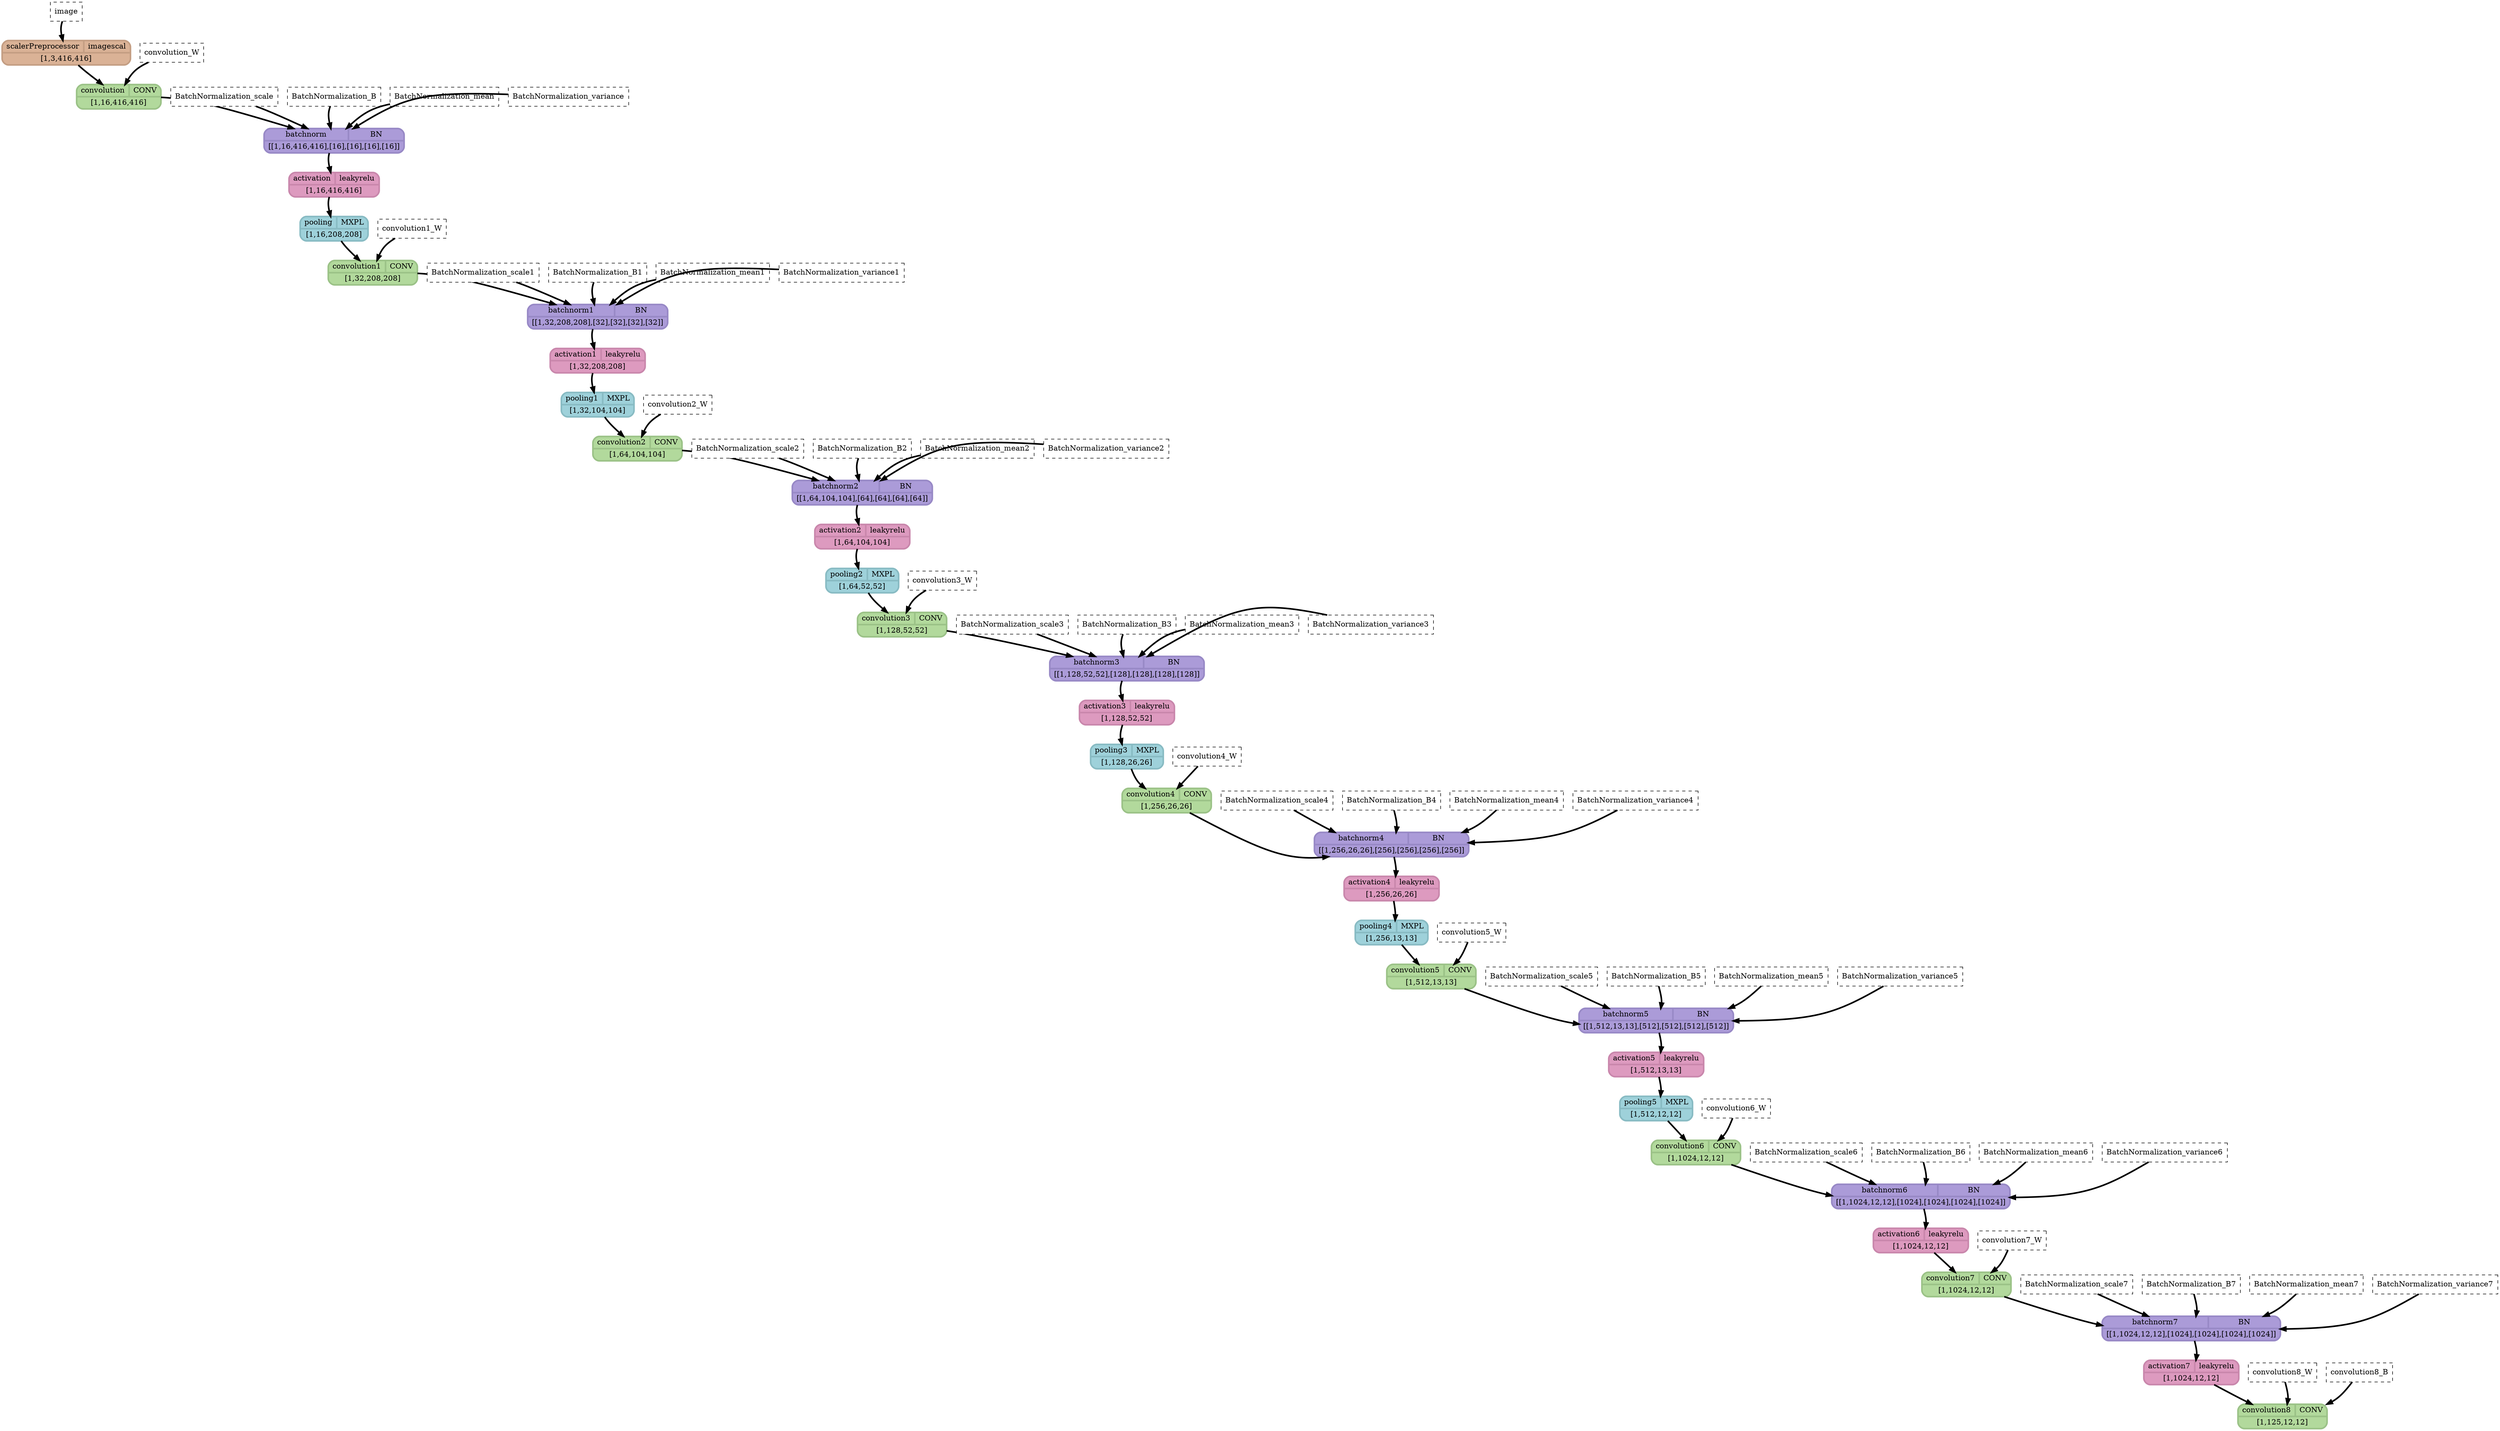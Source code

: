strict digraph {
  graph [
    rankdir="TB"
    overlap=prism
    overlap_shrink=true
    splines=curved
  ];
  node [
    shape=Mrecord
  ];
  edge [
    penwidth=3
  ];

  // Node definitions.
  "image" [
    id=0
    name="image"
    type=constant_input
    label="image"
    inputs=""
    outputs=""
    shape=box
    style="filled,dashed"
    fillcolor="white"
  ];
  "image2" [
    id=1
    name="image2"
    type=ImageScaler
    label="{ {scalerPreprocessor  | imagescal} | [1,3,416,416] }"
    inputs="image"
    outputs="image2"
    penwidth=3
    style=filled
    color="#c49e83"
    fontcolor="#000000"
    fillcolor="#dab296"
  ];
  "convolution_W" [
    id=2
    name="convolution_W"
    type=constant_input
    label="convolution_W"
    inputs=""
    outputs=""
    shape=box
    style="filled,dashed"
    fillcolor="white"
  ];
  "convolution2d_1_output" [
    id=3
    name="convolution2d_1_output"
    type=Conv
    label="{ {convolution  | CONV} | [1,16,416,416] }"
    inputs="image2;convolution_W"
    outputs="convolution2d_1_output"
    penwidth=3
    style=filled
    color="#9bc287"
    fontcolor="#000000"
    fillcolor="#b2d99c"
  ];
  "BatchNormalization_scale" [
    id=4
    name="BatchNormalization_scale"
    type=constant_input
    label="BatchNormalization_scale"
    inputs=""
    outputs=""
    shape=box
    style="filled,dashed"
    fillcolor="white"
  ];
  "BatchNormalization_B" [
    id=5
    name="BatchNormalization_B"
    type=constant_input
    label="BatchNormalization_B"
    inputs=""
    outputs=""
    shape=box
    style="filled,dashed"
    fillcolor="white"
  ];
  "BatchNormalization_mean" [
    id=6
    name="BatchNormalization_mean"
    type=constant_input
    label="BatchNormalization_mean"
    inputs=""
    outputs=""
    shape=box
    style="filled,dashed"
    fillcolor="white"
  ];
  "BatchNormalization_variance" [
    id=7
    name="BatchNormalization_variance"
    type=constant_input
    label="BatchNormalization_variance"
    inputs=""
    outputs=""
    shape=box
    style="filled,dashed"
    fillcolor="white"
  ];
  "batchnormalization_1_output" [
    id=8
    name="batchnormalization_1_output"
    type=BatchNormalization
    label="{ {batchnorm  | BN} | [[1,16,416,416],[16],[16],[16],[16]] }"
    inputs="convolution2d_1_output;BatchNormalization_scale;BatchNormalization_B;BatchNormalization_mean;BatchNormalization_variance"
    outputs="batchnormalization_1_output"
    penwidth=3
    style=filled
    color="#9889c6"
    fontcolor="#000000"
    fillcolor="#ab9bd8"
  ];
  "leakyrelu_1_output" [
    id=9
    name="leakyrelu_1_output"
    type=LeakyRelu
    label="{ {activation  | leakyrelu} | [1,16,416,416] }"
    inputs="batchnormalization_1_output"
    outputs="leakyrelu_1_output"
    penwidth=3
    style=filled
    color="#c987ac"
    fontcolor="#000000"
    fillcolor="#dd9abf"
  ];
  "maxpooling2d_1_output" [
    id=10
    name="maxpooling2d_1_output"
    type=MaxPool
    label="{ {pooling  | MXPL} | [1,16,208,208] }"
    inputs="leakyrelu_1_output"
    outputs="maxpooling2d_1_output"
    penwidth=3
    style=filled
    color="#88bbc3"
    fontcolor="#000000"
    fillcolor="#9ed1da"
  ];
  "convolution1_W" [
    id=11
    name="convolution1_W"
    type=constant_input
    label="convolution1_W"
    inputs=""
    outputs=""
    shape=box
    style="filled,dashed"
    fillcolor="white"
  ];
  "convolution2d_2_output" [
    id=12
    name="convolution2d_2_output"
    type=Conv
    label="{ {convolution1  | CONV} | [1,32,208,208] }"
    inputs="maxpooling2d_1_output;convolution1_W"
    outputs="convolution2d_2_output"
    penwidth=3
    style=filled
    color="#9bc287"
    fontcolor="#000000"
    fillcolor="#b2d99c"
  ];
  "BatchNormalization_scale1" [
    id=13
    name="BatchNormalization_scale1"
    type=constant_input
    label="BatchNormalization_scale1"
    inputs=""
    outputs=""
    shape=box
    style="filled,dashed"
    fillcolor="white"
  ];
  "BatchNormalization_B1" [
    id=14
    name="BatchNormalization_B1"
    type=constant_input
    label="BatchNormalization_B1"
    inputs=""
    outputs=""
    shape=box
    style="filled,dashed"
    fillcolor="white"
  ];
  "BatchNormalization_mean1" [
    id=15
    name="BatchNormalization_mean1"
    type=constant_input
    label="BatchNormalization_mean1"
    inputs=""
    outputs=""
    shape=box
    style="filled,dashed"
    fillcolor="white"
  ];
  "BatchNormalization_variance1" [
    id=16
    name="BatchNormalization_variance1"
    type=constant_input
    label="BatchNormalization_variance1"
    inputs=""
    outputs=""
    shape=box
    style="filled,dashed"
    fillcolor="white"
  ];
  "batchnormalization_2_output" [
    id=17
    name="batchnormalization_2_output"
    type=BatchNormalization
    label="{ {batchnorm1  | BN} | [[1,32,208,208],[32],[32],[32],[32]] }"
    inputs="convolution2d_2_output;BatchNormalization_scale1;BatchNormalization_B1;BatchNormalization_mean1;BatchNormalization_variance1"
    outputs="batchnormalization_2_output"
    penwidth=3
    style=filled
    color="#9889c6"
    fontcolor="#000000"
    fillcolor="#ab9bd8"
  ];
  "leakyrelu_2_output" [
    id=18
    name="leakyrelu_2_output"
    type=LeakyRelu
    label="{ {activation1  | leakyrelu} | [1,32,208,208] }"
    inputs="batchnormalization_2_output"
    outputs="leakyrelu_2_output"
    penwidth=3
    style=filled
    color="#c987ac"
    fontcolor="#000000"
    fillcolor="#dd9abf"
  ];
  "maxpooling2d_2_output" [
    id=19
    name="maxpooling2d_2_output"
    type=MaxPool
    label="{ {pooling1  | MXPL} | [1,32,104,104] }"
    inputs="leakyrelu_2_output"
    outputs="maxpooling2d_2_output"
    penwidth=3
    style=filled
    color="#88bbc3"
    fontcolor="#000000"
    fillcolor="#9ed1da"
  ];
  "convolution2_W" [
    id=20
    name="convolution2_W"
    type=constant_input
    label="convolution2_W"
    inputs=""
    outputs=""
    shape=box
    style="filled,dashed"
    fillcolor="white"
  ];
  "convolution2d_3_output" [
    id=21
    name="convolution2d_3_output"
    type=Conv
    label="{ {convolution2  | CONV} | [1,64,104,104] }"
    inputs="maxpooling2d_2_output;convolution2_W"
    outputs="convolution2d_3_output"
    penwidth=3
    style=filled
    color="#9bc287"
    fontcolor="#000000"
    fillcolor="#b2d99c"
  ];
  "BatchNormalization_scale2" [
    id=22
    name="BatchNormalization_scale2"
    type=constant_input
    label="BatchNormalization_scale2"
    inputs=""
    outputs=""
    shape=box
    style="filled,dashed"
    fillcolor="white"
  ];
  "BatchNormalization_B2" [
    id=23
    name="BatchNormalization_B2"
    type=constant_input
    label="BatchNormalization_B2"
    inputs=""
    outputs=""
    shape=box
    style="filled,dashed"
    fillcolor="white"
  ];
  "BatchNormalization_mean2" [
    id=24
    name="BatchNormalization_mean2"
    type=constant_input
    label="BatchNormalization_mean2"
    inputs=""
    outputs=""
    shape=box
    style="filled,dashed"
    fillcolor="white"
  ];
  "BatchNormalization_variance2" [
    id=25
    name="BatchNormalization_variance2"
    type=constant_input
    label="BatchNormalization_variance2"
    inputs=""
    outputs=""
    shape=box
    style="filled,dashed"
    fillcolor="white"
  ];
  "batchnormalization_3_output" [
    id=26
    name="batchnormalization_3_output"
    type=BatchNormalization
    label="{ {batchnorm2  | BN} | [[1,64,104,104],[64],[64],[64],[64]] }"
    inputs="convolution2d_3_output;BatchNormalization_scale2;BatchNormalization_B2;BatchNormalization_mean2;BatchNormalization_variance2"
    outputs="batchnormalization_3_output"
    penwidth=3
    style=filled
    color="#9889c6"
    fontcolor="#000000"
    fillcolor="#ab9bd8"
  ];
  "leakyrelu_3_output" [
    id=27
    name="leakyrelu_3_output"
    type=LeakyRelu
    label="{ {activation2  | leakyrelu} | [1,64,104,104] }"
    inputs="batchnormalization_3_output"
    outputs="leakyrelu_3_output"
    penwidth=3
    style=filled
    color="#c987ac"
    fontcolor="#000000"
    fillcolor="#dd9abf"
  ];
  "maxpooling2d_3_output" [
    id=28
    name="maxpooling2d_3_output"
    type=MaxPool
    label="{ {pooling2  | MXPL} | [1,64,52,52] }"
    inputs="leakyrelu_3_output"
    outputs="maxpooling2d_3_output"
    penwidth=3
    style=filled
    color="#88bbc3"
    fontcolor="#000000"
    fillcolor="#9ed1da"
  ];
  "convolution3_W" [
    id=29
    name="convolution3_W"
    type=constant_input
    label="convolution3_W"
    inputs=""
    outputs=""
    shape=box
    style="filled,dashed"
    fillcolor="white"
  ];
  "convolution2d_4_output" [
    id=30
    name="convolution2d_4_output"
    type=Conv
    label="{ {convolution3  | CONV} | [1,128,52,52] }"
    inputs="maxpooling2d_3_output;convolution3_W"
    outputs="convolution2d_4_output"
    penwidth=3
    style=filled
    color="#9bc287"
    fontcolor="#000000"
    fillcolor="#b2d99c"
  ];
  "BatchNormalization_scale3" [
    id=31
    name="BatchNormalization_scale3"
    type=constant_input
    label="BatchNormalization_scale3"
    inputs=""
    outputs=""
    shape=box
    style="filled,dashed"
    fillcolor="white"
  ];
  "BatchNormalization_B3" [
    id=32
    name="BatchNormalization_B3"
    type=constant_input
    label="BatchNormalization_B3"
    inputs=""
    outputs=""
    shape=box
    style="filled,dashed"
    fillcolor="white"
  ];
  "BatchNormalization_mean3" [
    id=33
    name="BatchNormalization_mean3"
    type=constant_input
    label="BatchNormalization_mean3"
    inputs=""
    outputs=""
    shape=box
    style="filled,dashed"
    fillcolor="white"
  ];
  "BatchNormalization_variance3" [
    id=34
    name="BatchNormalization_variance3"
    type=constant_input
    label="BatchNormalization_variance3"
    inputs=""
    outputs=""
    shape=box
    style="filled,dashed"
    fillcolor="white"
  ];
  "batchnormalization_4_output" [
    id=35
    name="batchnormalization_4_output"
    type=BatchNormalization
    label="{ {batchnorm3  | BN} | [[1,128,52,52],[128],[128],[128],[128]] }"
    inputs="convolution2d_4_output;BatchNormalization_scale3;BatchNormalization_B3;BatchNormalization_mean3;BatchNormalization_variance3"
    outputs="batchnormalization_4_output"
    penwidth=3
    style=filled
    color="#9889c6"
    fontcolor="#000000"
    fillcolor="#ab9bd8"
  ];
  "leakyrelu_4_output" [
    id=36
    name="leakyrelu_4_output"
    type=LeakyRelu
    label="{ {activation3  | leakyrelu} | [1,128,52,52] }"
    inputs="batchnormalization_4_output"
    outputs="leakyrelu_4_output"
    penwidth=3
    style=filled
    color="#c987ac"
    fontcolor="#000000"
    fillcolor="#dd9abf"
  ];
  "maxpooling2d_4_output" [
    id=37
    name="maxpooling2d_4_output"
    type=MaxPool
    label="{ {pooling3  | MXPL} | [1,128,26,26] }"
    inputs="leakyrelu_4_output"
    outputs="maxpooling2d_4_output"
    penwidth=3
    style=filled
    color="#88bbc3"
    fontcolor="#000000"
    fillcolor="#9ed1da"
  ];
  "convolution4_W" [
    id=38
    name="convolution4_W"
    type=constant_input
    label="convolution4_W"
    inputs=""
    outputs=""
    shape=box
    style="filled,dashed"
    fillcolor="white"
  ];
  "convolution2d_5_output" [
    id=39
    name="convolution2d_5_output"
    type=Conv
    label="{ {convolution4  | CONV} | [1,256,26,26] }"
    inputs="maxpooling2d_4_output;convolution4_W"
    outputs="convolution2d_5_output"
    penwidth=3
    style=filled
    color="#9bc287"
    fontcolor="#000000"
    fillcolor="#b2d99c"
  ];
  "BatchNormalization_scale4" [
    id=40
    name="BatchNormalization_scale4"
    type=constant_input
    label="BatchNormalization_scale4"
    inputs=""
    outputs=""
    shape=box
    style="filled,dashed"
    fillcolor="white"
  ];
  "BatchNormalization_B4" [
    id=41
    name="BatchNormalization_B4"
    type=constant_input
    label="BatchNormalization_B4"
    inputs=""
    outputs=""
    shape=box
    style="filled,dashed"
    fillcolor="white"
  ];
  "BatchNormalization_mean4" [
    id=42
    name="BatchNormalization_mean4"
    type=constant_input
    label="BatchNormalization_mean4"
    inputs=""
    outputs=""
    shape=box
    style="filled,dashed"
    fillcolor="white"
  ];
  "BatchNormalization_variance4" [
    id=43
    name="BatchNormalization_variance4"
    type=constant_input
    label="BatchNormalization_variance4"
    inputs=""
    outputs=""
    shape=box
    style="filled,dashed"
    fillcolor="white"
  ];
  "batchnormalization_5_output" [
    id=44
    name="batchnormalization_5_output"
    type=BatchNormalization
    label="{ {batchnorm4  | BN} | [[1,256,26,26],[256],[256],[256],[256]] }"
    inputs="convolution2d_5_output;BatchNormalization_scale4;BatchNormalization_B4;BatchNormalization_mean4;BatchNormalization_variance4"
    outputs="batchnormalization_5_output"
    penwidth=3
    style=filled
    color="#9889c6"
    fontcolor="#000000"
    fillcolor="#ab9bd8"
  ];
  "leakyrelu_5_output" [
    id=45
    name="leakyrelu_5_output"
    type=LeakyRelu
    label="{ {activation4  | leakyrelu} | [1,256,26,26] }"
    inputs="batchnormalization_5_output"
    outputs="leakyrelu_5_output"
    penwidth=3
    style=filled
    color="#c987ac"
    fontcolor="#000000"
    fillcolor="#dd9abf"
  ];
  "maxpooling2d_5_output" [
    id=46
    name="maxpooling2d_5_output"
    type=MaxPool
    label="{ {pooling4  | MXPL} | [1,256,13,13] }"
    inputs="leakyrelu_5_output"
    outputs="maxpooling2d_5_output"
    penwidth=3
    style=filled
    color="#88bbc3"
    fontcolor="#000000"
    fillcolor="#9ed1da"
  ];
  "convolution5_W" [
    id=47
    name="convolution5_W"
    type=constant_input
    label="convolution5_W"
    inputs=""
    outputs=""
    shape=box
    style="filled,dashed"
    fillcolor="white"
  ];
  "convolution2d_6_output" [
    id=48
    name="convolution2d_6_output"
    type=Conv
    label="{ {convolution5  | CONV} | [1,512,13,13] }"
    inputs="maxpooling2d_5_output;convolution5_W"
    outputs="convolution2d_6_output"
    penwidth=3
    style=filled
    color="#9bc287"
    fontcolor="#000000"
    fillcolor="#b2d99c"
  ];
  "BatchNormalization_scale5" [
    id=49
    name="BatchNormalization_scale5"
    type=constant_input
    label="BatchNormalization_scale5"
    inputs=""
    outputs=""
    shape=box
    style="filled,dashed"
    fillcolor="white"
  ];
  "BatchNormalization_B5" [
    id=50
    name="BatchNormalization_B5"
    type=constant_input
    label="BatchNormalization_B5"
    inputs=""
    outputs=""
    shape=box
    style="filled,dashed"
    fillcolor="white"
  ];
  "BatchNormalization_mean5" [
    id=51
    name="BatchNormalization_mean5"
    type=constant_input
    label="BatchNormalization_mean5"
    inputs=""
    outputs=""
    shape=box
    style="filled,dashed"
    fillcolor="white"
  ];
  "BatchNormalization_variance5" [
    id=52
    name="BatchNormalization_variance5"
    type=constant_input
    label="BatchNormalization_variance5"
    inputs=""
    outputs=""
    shape=box
    style="filled,dashed"
    fillcolor="white"
  ];
  "batchnormalization_6_output" [
    id=53
    name="batchnormalization_6_output"
    type=BatchNormalization
    label="{ {batchnorm5  | BN} | [[1,512,13,13],[512],[512],[512],[512]] }"
    inputs="convolution2d_6_output;BatchNormalization_scale5;BatchNormalization_B5;BatchNormalization_mean5;BatchNormalization_variance5"
    outputs="batchnormalization_6_output"
    penwidth=3
    style=filled
    color="#9889c6"
    fontcolor="#000000"
    fillcolor="#ab9bd8"
  ];
  "leakyrelu_6_output" [
    id=54
    name="leakyrelu_6_output"
    type=LeakyRelu
    label="{ {activation5  | leakyrelu} | [1,512,13,13] }"
    inputs="batchnormalization_6_output"
    outputs="leakyrelu_6_output"
    penwidth=3
    style=filled
    color="#c987ac"
    fontcolor="#000000"
    fillcolor="#dd9abf"
  ];
  "maxpooling2d_6_output" [
    id=55
    name="maxpooling2d_6_output"
    type=MaxPool
    label="{ {pooling5  | MXPL} | [1,512,12,12] }"
    inputs="leakyrelu_6_output"
    outputs="maxpooling2d_6_output"
    penwidth=3
    style=filled
    color="#88bbc3"
    fontcolor="#000000"
    fillcolor="#9ed1da"
  ];
  "convolution6_W" [
    id=56
    name="convolution6_W"
    type=constant_input
    label="convolution6_W"
    inputs=""
    outputs=""
    shape=box
    style="filled,dashed"
    fillcolor="white"
  ];
  "convolution2d_7_output" [
    id=57
    name="convolution2d_7_output"
    type=Conv
    label="{ {convolution6  | CONV} | [1,1024,12,12] }"
    inputs="maxpooling2d_6_output;convolution6_W"
    outputs="convolution2d_7_output"
    penwidth=3
    style=filled
    color="#9bc287"
    fontcolor="#000000"
    fillcolor="#b2d99c"
  ];
  "BatchNormalization_scale6" [
    id=58
    name="BatchNormalization_scale6"
    type=constant_input
    label="BatchNormalization_scale6"
    inputs=""
    outputs=""
    shape=box
    style="filled,dashed"
    fillcolor="white"
  ];
  "BatchNormalization_B6" [
    id=59
    name="BatchNormalization_B6"
    type=constant_input
    label="BatchNormalization_B6"
    inputs=""
    outputs=""
    shape=box
    style="filled,dashed"
    fillcolor="white"
  ];
  "BatchNormalization_mean6" [
    id=60
    name="BatchNormalization_mean6"
    type=constant_input
    label="BatchNormalization_mean6"
    inputs=""
    outputs=""
    shape=box
    style="filled,dashed"
    fillcolor="white"
  ];
  "BatchNormalization_variance6" [
    id=61
    name="BatchNormalization_variance6"
    type=constant_input
    label="BatchNormalization_variance6"
    inputs=""
    outputs=""
    shape=box
    style="filled,dashed"
    fillcolor="white"
  ];
  "batchnormalization_7_output" [
    id=62
    name="batchnormalization_7_output"
    type=BatchNormalization
    label="{ {batchnorm6  | BN} | [[1,1024,12,12],[1024],[1024],[1024],[1024]] }"
    inputs="convolution2d_7_output;BatchNormalization_scale6;BatchNormalization_B6;BatchNormalization_mean6;BatchNormalization_variance6"
    outputs="batchnormalization_7_output"
    penwidth=3
    style=filled
    color="#9889c6"
    fontcolor="#000000"
    fillcolor="#ab9bd8"
  ];
  "leakyrelu_7_output" [
    id=63
    name="leakyrelu_7_output"
    type=LeakyRelu
    label="{ {activation6  | leakyrelu} | [1,1024,12,12] }"
    inputs="batchnormalization_7_output"
    outputs="leakyrelu_7_output"
    penwidth=3
    style=filled
    color="#c987ac"
    fontcolor="#000000"
    fillcolor="#dd9abf"
  ];
  "convolution7_W" [
    id=64
    name="convolution7_W"
    type=constant_input
    label="convolution7_W"
    inputs=""
    outputs=""
    shape=box
    style="filled,dashed"
    fillcolor="white"
  ];
  "convolution2d_8_output" [
    id=65
    name="convolution2d_8_output"
    type=Conv
    label="{ {convolution7  | CONV} | [1,1024,12,12] }"
    inputs="leakyrelu_7_output;convolution7_W"
    outputs="convolution2d_8_output"
    penwidth=3
    style=filled
    color="#9bc287"
    fontcolor="#000000"
    fillcolor="#b2d99c"
  ];
  "BatchNormalization_scale7" [
    id=66
    name="BatchNormalization_scale7"
    type=constant_input
    label="BatchNormalization_scale7"
    inputs=""
    outputs=""
    shape=box
    style="filled,dashed"
    fillcolor="white"
  ];
  "BatchNormalization_B7" [
    id=67
    name="BatchNormalization_B7"
    type=constant_input
    label="BatchNormalization_B7"
    inputs=""
    outputs=""
    shape=box
    style="filled,dashed"
    fillcolor="white"
  ];
  "BatchNormalization_mean7" [
    id=68
    name="BatchNormalization_mean7"
    type=constant_input
    label="BatchNormalization_mean7"
    inputs=""
    outputs=""
    shape=box
    style="filled,dashed"
    fillcolor="white"
  ];
  "BatchNormalization_variance7" [
    id=69
    name="BatchNormalization_variance7"
    type=constant_input
    label="BatchNormalization_variance7"
    inputs=""
    outputs=""
    shape=box
    style="filled,dashed"
    fillcolor="white"
  ];
  "batchnormalization_8_output" [
    id=70
    name="batchnormalization_8_output"
    type=BatchNormalization
    label="{ {batchnorm7  | BN} | [[1,1024,12,12],[1024],[1024],[1024],[1024]] }"
    inputs="convolution2d_8_output;BatchNormalization_scale7;BatchNormalization_B7;BatchNormalization_mean7;BatchNormalization_variance7"
    outputs="batchnormalization_8_output"
    penwidth=3
    style=filled
    color="#9889c6"
    fontcolor="#000000"
    fillcolor="#ab9bd8"
  ];
  "leakyrelu_8_output" [
    id=71
    name="leakyrelu_8_output"
    type=LeakyRelu
    label="{ {activation7  | leakyrelu} | [1,1024,12,12] }"
    inputs="batchnormalization_8_output"
    outputs="leakyrelu_8_output"
    penwidth=3
    style=filled
    color="#c987ac"
    fontcolor="#000000"
    fillcolor="#dd9abf"
  ];
  "convolution8_W" [
    id=72
    name="convolution8_W"
    type=constant_input
    label="convolution8_W"
    inputs=""
    outputs=""
    shape=box
    style="filled,dashed"
    fillcolor="white"
  ];
  "convolution8_B" [
    id=73
    name="convolution8_B"
    type=constant_input
    label="convolution8_B"
    inputs=""
    outputs=""
    shape=box
    style="filled,dashed"
    fillcolor="white"
  ];
  "grid" [
    id=74
    name="grid"
    type=Conv
    label="{ {convolution8  | CONV} | [1,125,12,12] }"
    inputs="leakyrelu_8_output;convolution8_W;convolution8_B"
    outputs="grid"
    penwidth=3
    style=filled
    color="#9bc287"
    fontcolor="#000000"
    fillcolor="#b2d99c"
  ];

  // Edge definitions.
  "image" -> "image2";
  "image2" -> "convolution2d_1_output";
  "convolution_W" -> "convolution2d_1_output";
  "convolution2d_1_output" -> "batchnormalization_1_output";
  "BatchNormalization_scale" -> "batchnormalization_1_output";
  "BatchNormalization_B" -> "batchnormalization_1_output";
  "BatchNormalization_mean" -> "batchnormalization_1_output";
  "BatchNormalization_variance" -> "batchnormalization_1_output";
  "batchnormalization_1_output" -> "leakyrelu_1_output";
  "leakyrelu_1_output" -> "maxpooling2d_1_output";
  "maxpooling2d_1_output" -> "convolution2d_2_output";
  "convolution1_W" -> "convolution2d_2_output";
  "convolution2d_2_output" -> "batchnormalization_2_output";
  "BatchNormalization_scale1" -> "batchnormalization_2_output";
  "BatchNormalization_B1" -> "batchnormalization_2_output";
  "BatchNormalization_mean1" -> "batchnormalization_2_output";
  "BatchNormalization_variance1" -> "batchnormalization_2_output";
  "batchnormalization_2_output" -> "leakyrelu_2_output";
  "leakyrelu_2_output" -> "maxpooling2d_2_output";
  "maxpooling2d_2_output" -> "convolution2d_3_output";
  "convolution2_W" -> "convolution2d_3_output";
  "convolution2d_3_output" -> "batchnormalization_3_output";
  "BatchNormalization_scale2" -> "batchnormalization_3_output";
  "BatchNormalization_B2" -> "batchnormalization_3_output";
  "BatchNormalization_mean2" -> "batchnormalization_3_output";
  "BatchNormalization_variance2" -> "batchnormalization_3_output";
  "batchnormalization_3_output" -> "leakyrelu_3_output";
  "leakyrelu_3_output" -> "maxpooling2d_3_output";
  "maxpooling2d_3_output" -> "convolution2d_4_output";
  "convolution3_W" -> "convolution2d_4_output";
  "convolution2d_4_output" -> "batchnormalization_4_output";
  "BatchNormalization_scale3" -> "batchnormalization_4_output";
  "BatchNormalization_B3" -> "batchnormalization_4_output";
  "BatchNormalization_mean3" -> "batchnormalization_4_output";
  "BatchNormalization_variance3" -> "batchnormalization_4_output";
  "batchnormalization_4_output" -> "leakyrelu_4_output";
  "leakyrelu_4_output" -> "maxpooling2d_4_output";
  "maxpooling2d_4_output" -> "convolution2d_5_output";
  "convolution4_W" -> "convolution2d_5_output";
  "convolution2d_5_output" -> "batchnormalization_5_output";
  "BatchNormalization_scale4" -> "batchnormalization_5_output";
  "BatchNormalization_B4" -> "batchnormalization_5_output";
  "BatchNormalization_mean4" -> "batchnormalization_5_output";
  "BatchNormalization_variance4" -> "batchnormalization_5_output";
  "batchnormalization_5_output" -> "leakyrelu_5_output";
  "leakyrelu_5_output" -> "maxpooling2d_5_output";
  "maxpooling2d_5_output" -> "convolution2d_6_output";
  "convolution5_W" -> "convolution2d_6_output";
  "convolution2d_6_output" -> "batchnormalization_6_output";
  "BatchNormalization_scale5" -> "batchnormalization_6_output";
  "BatchNormalization_B5" -> "batchnormalization_6_output";
  "BatchNormalization_mean5" -> "batchnormalization_6_output";
  "BatchNormalization_variance5" -> "batchnormalization_6_output";
  "batchnormalization_6_output" -> "leakyrelu_6_output";
  "leakyrelu_6_output" -> "maxpooling2d_6_output";
  "maxpooling2d_6_output" -> "convolution2d_7_output";
  "convolution6_W" -> "convolution2d_7_output";
  "convolution2d_7_output" -> "batchnormalization_7_output";
  "BatchNormalization_scale6" -> "batchnormalization_7_output";
  "BatchNormalization_B6" -> "batchnormalization_7_output";
  "BatchNormalization_mean6" -> "batchnormalization_7_output";
  "BatchNormalization_variance6" -> "batchnormalization_7_output";
  "batchnormalization_7_output" -> "leakyrelu_7_output";
  "leakyrelu_7_output" -> "convolution2d_8_output";
  "convolution7_W" -> "convolution2d_8_output";
  "convolution2d_8_output" -> "batchnormalization_8_output";
  "BatchNormalization_scale7" -> "batchnormalization_8_output";
  "BatchNormalization_B7" -> "batchnormalization_8_output";
  "BatchNormalization_mean7" -> "batchnormalization_8_output";
  "BatchNormalization_variance7" -> "batchnormalization_8_output";
  "batchnormalization_8_output" -> "leakyrelu_8_output";
  "leakyrelu_8_output" -> "grid";
  "convolution8_W" -> "grid";
  "convolution8_B" -> "grid";
}